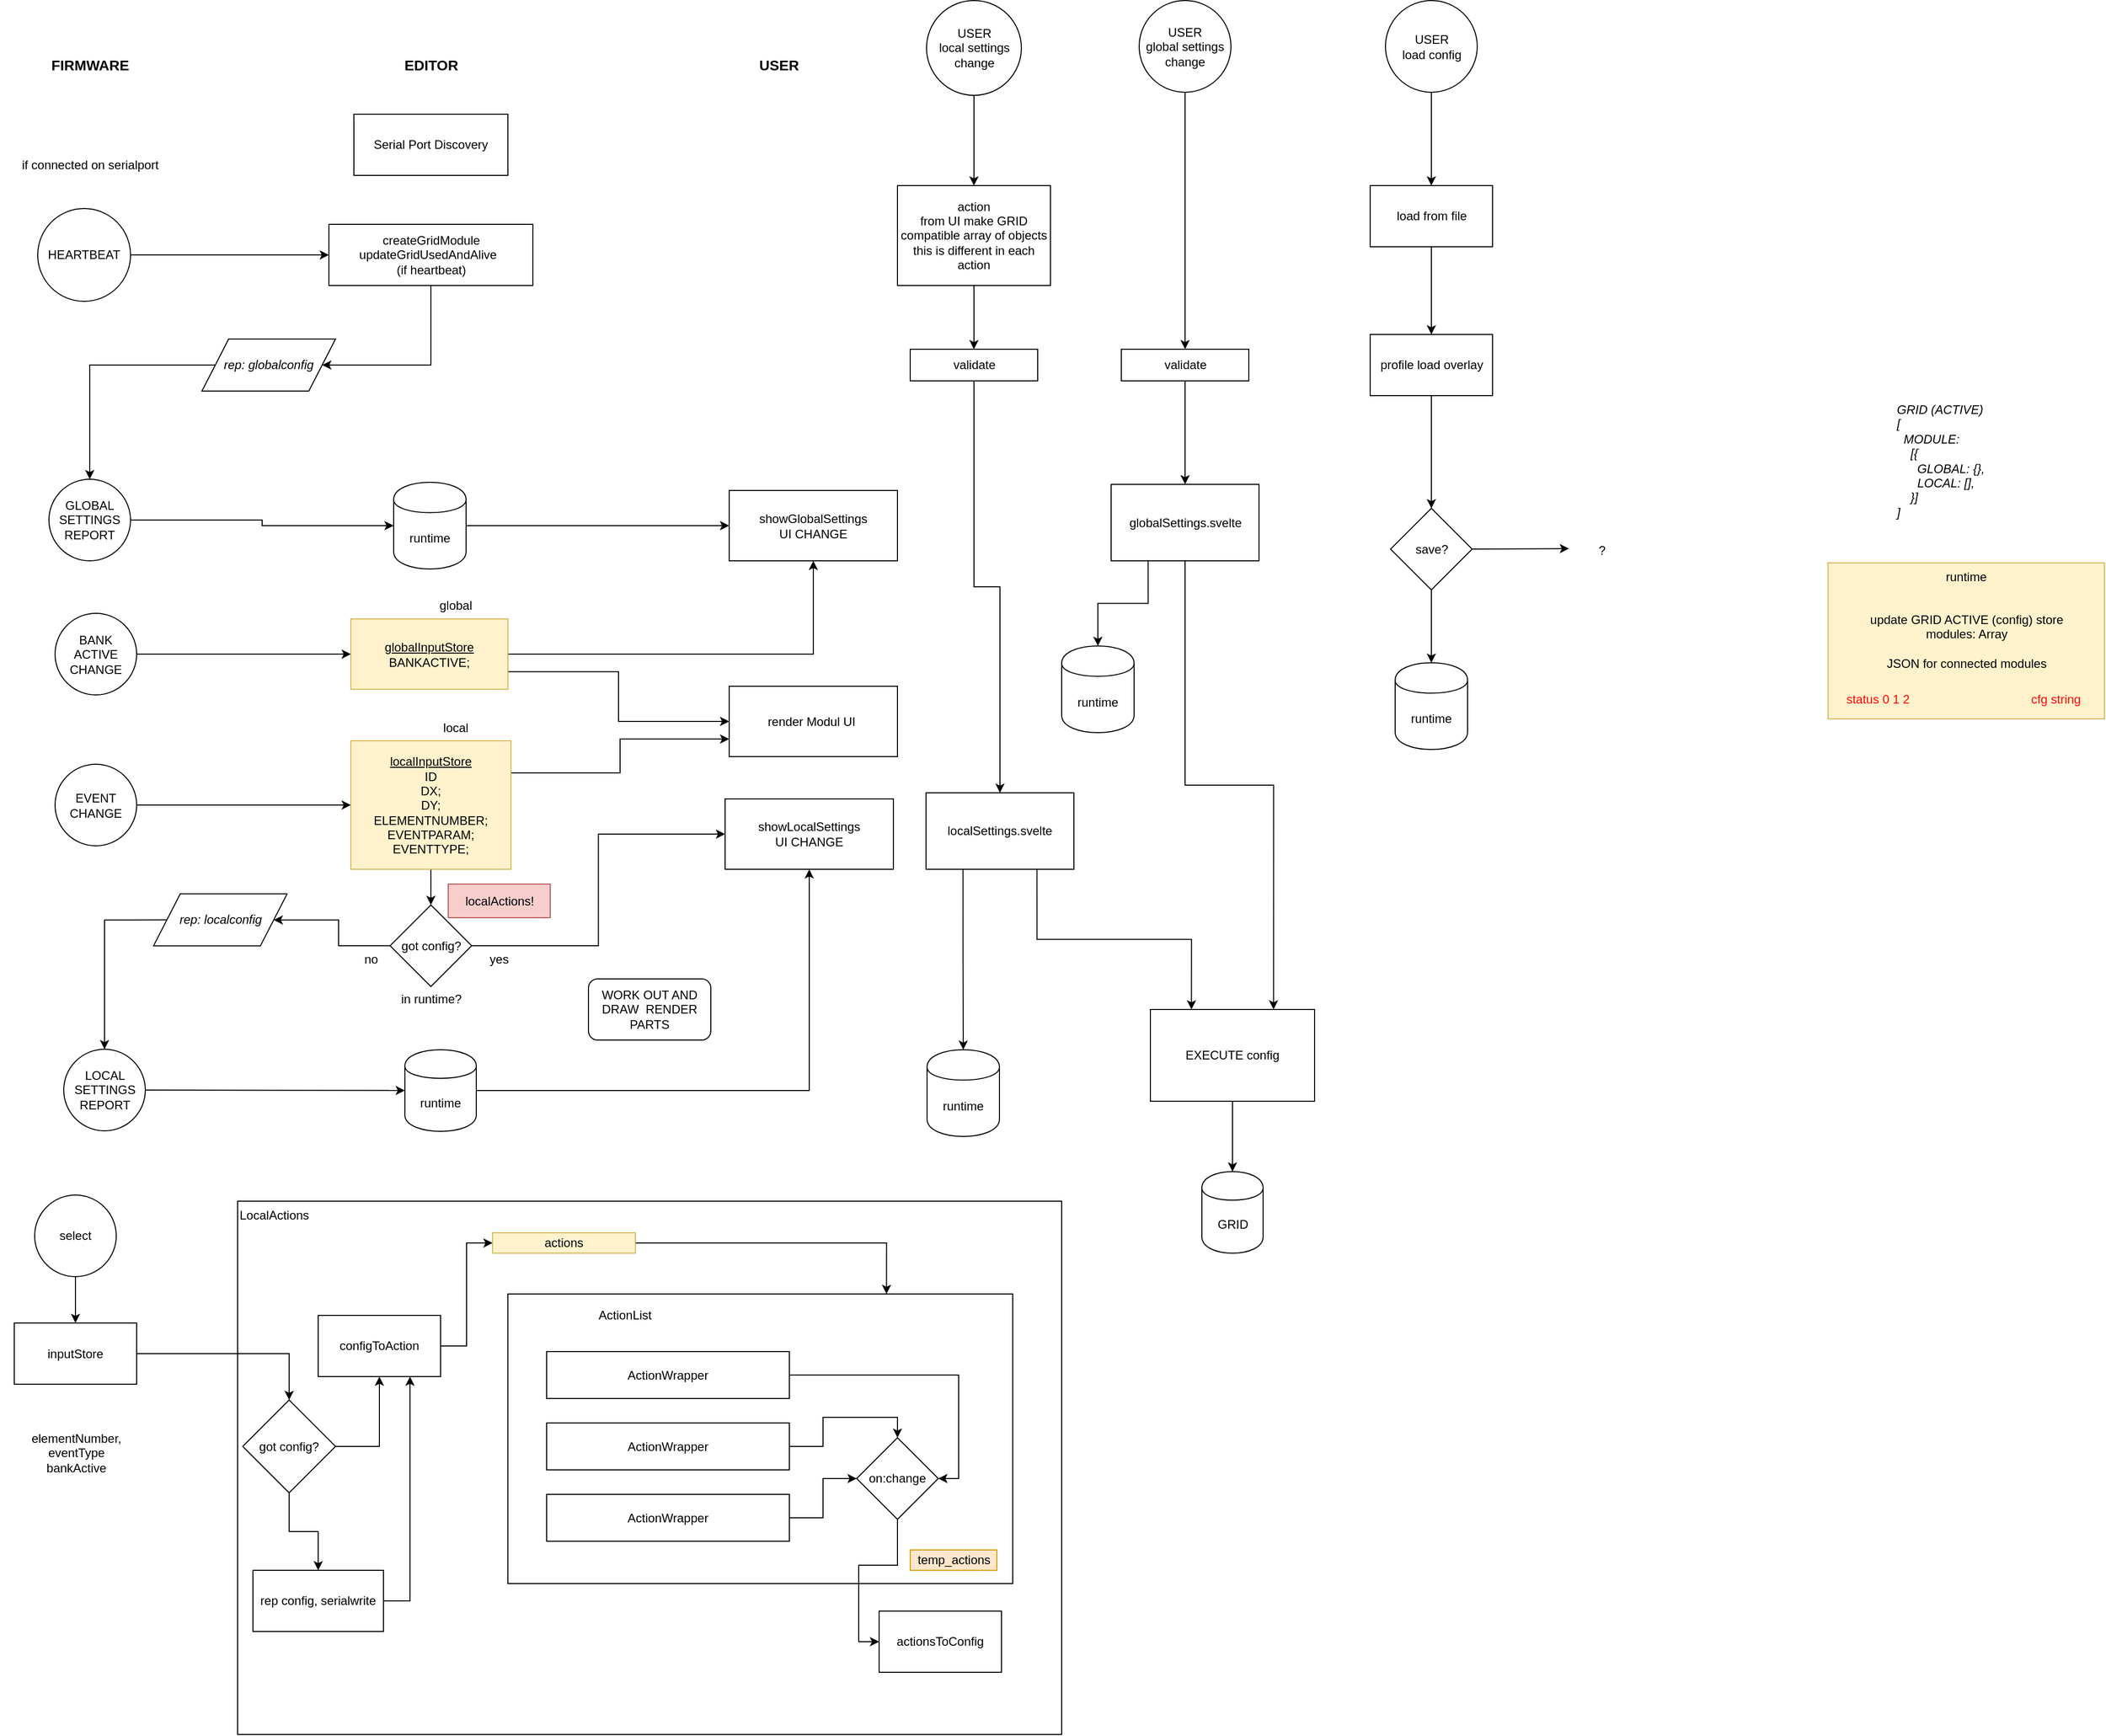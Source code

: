 <mxfile version="14.4.3" type="device" pages="4"><diagram id="zs7uOZXnXQ7ZXEF25uTQ" name="Page-1"><mxGraphModel dx="1086" dy="1216" grid="0" gridSize="10" guides="1" tooltips="1" connect="1" arrows="1" fold="1" page="0" pageScale="1" pageWidth="827" pageHeight="1169" math="0" shadow="0"><root><mxCell id="0"/><mxCell id="1" parent="0"/><mxCell id="5dxXocgrzCM18aiI3aRK-13" value="LocalActions" style="rounded=0;whiteSpace=wrap;html=1;fillColor=none;align=left;verticalAlign=top;" parent="1" vertex="1"><mxGeometry x="385" y="1152" width="808" height="523" as="geometry"/></mxCell><mxCell id="wqSq6w75WU1MdNnwheQI-1" value="Serial Port Discovery" style="rounded=0;whiteSpace=wrap;html=1;" parent="1" vertex="1"><mxGeometry x="499" y="86" width="151" height="60" as="geometry"/></mxCell><mxCell id="wqSq6w75WU1MdNnwheQI-4" value="FIRMWARE" style="text;html=1;strokeColor=none;fillColor=none;align=center;verticalAlign=middle;whiteSpace=wrap;rounded=0;fontStyle=1;fontSize=14;" parent="1" vertex="1"><mxGeometry x="185.5" y="27.5" width="109" height="20" as="geometry"/></mxCell><mxCell id="wqSq6w75WU1MdNnwheQI-5" value="EDITOR" style="text;html=1;strokeColor=none;fillColor=none;align=center;verticalAlign=middle;whiteSpace=wrap;rounded=0;fontStyle=1;fontSize=14;" parent="1" vertex="1"><mxGeometry x="516.5" y="27.5" width="116" height="20" as="geometry"/></mxCell><mxCell id="wqSq6w75WU1MdNnwheQI-20" style="rounded=0;orthogonalLoop=1;jettySize=auto;html=1;exitX=1;exitY=0.5;exitDx=0;exitDy=0;fontSize=12;" parent="1" source="wqSq6w75WU1MdNnwheQI-7" target="wqSq6w75WU1MdNnwheQI-8" edge="1"><mxGeometry relative="1" as="geometry"/></mxCell><mxCell id="wqSq6w75WU1MdNnwheQI-7" value="HEARTBEAT" style="ellipse;whiteSpace=wrap;html=1;aspect=fixed;fontSize=12;" parent="1" vertex="1"><mxGeometry x="189" y="178.5" width="91" height="91" as="geometry"/></mxCell><mxCell id="wqSq6w75WU1MdNnwheQI-18" style="edgeStyle=orthogonalEdgeStyle;rounded=0;orthogonalLoop=1;jettySize=auto;html=1;exitX=0.5;exitY=1;exitDx=0;exitDy=0;entryX=1;entryY=0.5;entryDx=0;entryDy=0;fontSize=12;" parent="1" source="wqSq6w75WU1MdNnwheQI-8" target="wqSq6w75WU1MdNnwheQI-9" edge="1"><mxGeometry relative="1" as="geometry"><Array as="points"><mxPoint x="574" y="332"/></Array></mxGeometry></mxCell><mxCell id="wqSq6w75WU1MdNnwheQI-8" value="createGridModule&lt;br&gt;updateGridUsedAndAlive&amp;nbsp;&amp;nbsp;&lt;br&gt;(if heartbeat)" style="rounded=0;whiteSpace=wrap;html=1;align=center;" parent="1" vertex="1"><mxGeometry x="474.5" y="194" width="200" height="60" as="geometry"/></mxCell><mxCell id="wqSq6w75WU1MdNnwheQI-19" style="edgeStyle=orthogonalEdgeStyle;rounded=0;orthogonalLoop=1;jettySize=auto;html=1;exitX=0;exitY=0.5;exitDx=0;exitDy=0;fontSize=12;" parent="1" source="wqSq6w75WU1MdNnwheQI-9" target="wqSq6w75WU1MdNnwheQI-10" edge="1"><mxGeometry relative="1" as="geometry"/></mxCell><mxCell id="wqSq6w75WU1MdNnwheQI-9" value="&lt;i&gt;rep: globalconfig&lt;/i&gt;" style="shape=parallelogram;perimeter=parallelogramPerimeter;whiteSpace=wrap;html=1;glass=0;align=center;" parent="1" vertex="1"><mxGeometry x="350" y="306.5" width="131" height="51" as="geometry"/></mxCell><mxCell id="wqSq6w75WU1MdNnwheQI-14" style="edgeStyle=orthogonalEdgeStyle;rounded=0;orthogonalLoop=1;jettySize=auto;html=1;exitX=1;exitY=0.5;exitDx=0;exitDy=0;fontSize=12;" parent="1" source="wqSq6w75WU1MdNnwheQI-10" target="wqSq6w75WU1MdNnwheQI-42" edge="1"><mxGeometry relative="1" as="geometry"><mxPoint x="475.235" y="477.824" as="targetPoint"/></mxGeometry></mxCell><mxCell id="wqSq6w75WU1MdNnwheQI-10" value="GLOBAL SETTINGS REPORT" style="ellipse;whiteSpace=wrap;html=1;aspect=fixed;fontSize=12;" parent="1" vertex="1"><mxGeometry x="200" y="444" width="80" height="80" as="geometry"/></mxCell><mxCell id="wqSq6w75WU1MdNnwheQI-17" style="edgeStyle=orthogonalEdgeStyle;rounded=0;orthogonalLoop=1;jettySize=auto;html=1;exitX=1;exitY=0.5;exitDx=0;exitDy=0;fontSize=12;" parent="1" source="wqSq6w75WU1MdNnwheQI-11" target="wqSq6w75WU1MdNnwheQI-16" edge="1"><mxGeometry relative="1" as="geometry"/></mxCell><mxCell id="wqSq6w75WU1MdNnwheQI-11" value="EVENT CHANGE" style="ellipse;whiteSpace=wrap;html=1;aspect=fixed;fontSize=12;" parent="1" vertex="1"><mxGeometry x="206" y="723.5" width="80" height="80" as="geometry"/></mxCell><mxCell id="wqSq6w75WU1MdNnwheQI-31" style="edgeStyle=orthogonalEdgeStyle;rounded=0;orthogonalLoop=1;jettySize=auto;html=1;exitX=1;exitY=0.5;exitDx=0;exitDy=0;entryX=0;entryY=0.5;entryDx=0;entryDy=0;fontSize=12;" parent="1" source="wqSq6w75WU1MdNnwheQI-42" target="wqSq6w75WU1MdNnwheQI-28" edge="1"><mxGeometry relative="1" as="geometry"><mxPoint x="745.824" y="477.824" as="sourcePoint"/></mxGeometry></mxCell><mxCell id="wqSq6w75WU1MdNnwheQI-15" value="GRID (ACTIVE) &lt;br&gt;[&lt;br&gt;&amp;nbsp; MODULE: &lt;br&gt;&amp;nbsp; &amp;nbsp; [{&lt;br&gt;&amp;nbsp; &amp;nbsp; &amp;nbsp; GLOBAL: {},&lt;br&gt;&amp;nbsp; &amp;nbsp; &amp;nbsp; LOCAL: [],&lt;br&gt;&amp;nbsp; &amp;nbsp; }]&lt;br&gt;]" style="text;html=1;strokeColor=none;fillColor=none;align=left;verticalAlign=middle;whiteSpace=wrap;rounded=0;fontSize=12;fontStyle=2" parent="1" vertex="1"><mxGeometry x="2010" y="363" width="140" height="126" as="geometry"/></mxCell><mxCell id="wqSq6w75WU1MdNnwheQI-25" style="edgeStyle=orthogonalEdgeStyle;rounded=0;orthogonalLoop=1;jettySize=auto;html=1;exitX=0.5;exitY=1;exitDx=0;exitDy=0;entryX=0.5;entryY=0;entryDx=0;entryDy=0;fontSize=12;" parent="1" source="wqSq6w75WU1MdNnwheQI-16" target="wqSq6w75WU1MdNnwheQI-49" edge="1"><mxGeometry relative="1" as="geometry"/></mxCell><mxCell id="wqSq6w75WU1MdNnwheQI-32" style="edgeStyle=orthogonalEdgeStyle;rounded=0;orthogonalLoop=1;jettySize=auto;html=1;exitX=1;exitY=0.5;exitDx=0;exitDy=0;entryX=0;entryY=0.5;entryDx=0;entryDy=0;fontSize=12;" parent="1" source="wqSq6w75WU1MdNnwheQI-49" target="wqSq6w75WU1MdNnwheQI-29" edge="1"><mxGeometry relative="1" as="geometry"/></mxCell><mxCell id="wqSq6w75WU1MdNnwheQI-56" style="edgeStyle=orthogonalEdgeStyle;rounded=0;orthogonalLoop=1;jettySize=auto;html=1;exitX=1;exitY=0.25;exitDx=0;exitDy=0;fontSize=12;entryX=0;entryY=0.75;entryDx=0;entryDy=0;" parent="1" source="wqSq6w75WU1MdNnwheQI-16" target="wqSq6w75WU1MdNnwheQI-55" edge="1"><mxGeometry relative="1" as="geometry"/></mxCell><mxCell id="wqSq6w75WU1MdNnwheQI-16" value="&lt;u&gt;localInputStore&lt;br&gt;&lt;/u&gt;ID&lt;br&gt;DX;&lt;br&gt;DY;&lt;br&gt;ELEMENTNUMBER;&lt;br&gt;EVENTPARAM;&lt;br&gt;EVENTTYPE;" style="rounded=0;whiteSpace=wrap;html=1;align=center;fillColor=#fff2cc;strokeColor=#d6b656;" parent="1" vertex="1"><mxGeometry x="496" y="700.5" width="157" height="126" as="geometry"/></mxCell><mxCell id="wqSq6w75WU1MdNnwheQI-21" value="if connected on serialport" style="text;html=1;strokeColor=none;fillColor=none;align=center;verticalAlign=middle;whiteSpace=wrap;rounded=0;fontSize=12;" parent="1" vertex="1"><mxGeometry x="152.5" y="126" width="175" height="20" as="geometry"/></mxCell><mxCell id="wqSq6w75WU1MdNnwheQI-27" style="edgeStyle=orthogonalEdgeStyle;rounded=0;orthogonalLoop=1;jettySize=auto;html=1;exitX=0;exitY=0.5;exitDx=0;exitDy=0;fontSize=12;" parent="1" source="wqSq6w75WU1MdNnwheQI-24" target="wqSq6w75WU1MdNnwheQI-26" edge="1"><mxGeometry relative="1" as="geometry"/></mxCell><mxCell id="wqSq6w75WU1MdNnwheQI-24" value="&lt;i&gt;rep: localconfig&lt;/i&gt;" style="shape=parallelogram;perimeter=parallelogramPerimeter;whiteSpace=wrap;html=1;glass=0;align=center;" parent="1" vertex="1"><mxGeometry x="302.5" y="850.676" width="131" height="51" as="geometry"/></mxCell><mxCell id="wqSq6w75WU1MdNnwheQI-44" style="edgeStyle=none;rounded=0;orthogonalLoop=1;jettySize=auto;html=1;exitX=1;exitY=0.5;exitDx=0;exitDy=0;fontSize=12;" parent="1" source="wqSq6w75WU1MdNnwheQI-26" target="wqSq6w75WU1MdNnwheQI-43" edge="1"><mxGeometry relative="1" as="geometry"/></mxCell><mxCell id="wqSq6w75WU1MdNnwheQI-26" value="LOCAL SETTINGS REPORT" style="ellipse;whiteSpace=wrap;html=1;aspect=fixed;fontSize=12;" parent="1" vertex="1"><mxGeometry x="214.5" y="1003" width="80" height="80" as="geometry"/></mxCell><mxCell id="wqSq6w75WU1MdNnwheQI-28" value="showGlobalSettings&lt;br&gt;UI CHANGE" style="rounded=0;whiteSpace=wrap;html=1;align=center;" parent="1" vertex="1"><mxGeometry x="867" y="455" width="165" height="69" as="geometry"/></mxCell><mxCell id="wqSq6w75WU1MdNnwheQI-29" value="showLocalSettings&lt;br&gt;UI CHANGE" style="rounded=0;whiteSpace=wrap;html=1;align=center;" parent="1" vertex="1"><mxGeometry x="863" y="757.5" width="165" height="69" as="geometry"/></mxCell><mxCell id="wqSq6w75WU1MdNnwheQI-36" style="edgeStyle=orthogonalEdgeStyle;rounded=0;orthogonalLoop=1;jettySize=auto;html=1;exitX=1;exitY=0.5;exitDx=0;exitDy=0;entryX=0.5;entryY=1;entryDx=0;entryDy=0;fontSize=12;" parent="1" source="wqSq6w75WU1MdNnwheQI-33" target="wqSq6w75WU1MdNnwheQI-28" edge="1"><mxGeometry relative="1" as="geometry"/></mxCell><mxCell id="wqSq6w75WU1MdNnwheQI-59" style="edgeStyle=orthogonalEdgeStyle;rounded=0;orthogonalLoop=1;jettySize=auto;html=1;exitX=1;exitY=0.75;exitDx=0;exitDy=0;fontSize=12;" parent="1" source="wqSq6w75WU1MdNnwheQI-33" target="wqSq6w75WU1MdNnwheQI-55" edge="1"><mxGeometry relative="1" as="geometry"/></mxCell><mxCell id="wqSq6w75WU1MdNnwheQI-33" value="&lt;u&gt;globalInputStore&lt;br&gt;&lt;/u&gt;BANKACTIVE;" style="rounded=0;whiteSpace=wrap;html=1;align=center;fillColor=#fff2cc;strokeColor=#d6b656;" parent="1" vertex="1"><mxGeometry x="496" y="581" width="154" height="69" as="geometry"/></mxCell><mxCell id="wqSq6w75WU1MdNnwheQI-35" style="edgeStyle=orthogonalEdgeStyle;rounded=0;orthogonalLoop=1;jettySize=auto;html=1;exitX=1;exitY=0.5;exitDx=0;exitDy=0;entryX=0;entryY=0.5;entryDx=0;entryDy=0;fontSize=12;" parent="1" source="wqSq6w75WU1MdNnwheQI-34" target="wqSq6w75WU1MdNnwheQI-33" edge="1"><mxGeometry relative="1" as="geometry"/></mxCell><mxCell id="wqSq6w75WU1MdNnwheQI-34" value="BANK ACTIVE CHANGE" style="ellipse;whiteSpace=wrap;html=1;aspect=fixed;fontSize=12;" parent="1" vertex="1"><mxGeometry x="206" y="575.5" width="80" height="80" as="geometry"/></mxCell><mxCell id="wqSq6w75WU1MdNnwheQI-40" value="update GRID ACTIVE (config) store&lt;br&gt;modules: Array&lt;br&gt;&lt;br&gt;JSON for connected modules" style="rounded=0;whiteSpace=wrap;html=1;fillColor=#fff2cc;strokeColor=#d6b656;" parent="1" vertex="1"><mxGeometry x="1944.5" y="526" width="271" height="153" as="geometry"/></mxCell><mxCell id="wqSq6w75WU1MdNnwheQI-42" value="runtime" style="shape=cylinder;whiteSpace=wrap;html=1;boundedLbl=1;backgroundOutline=1;fontSize=12;" parent="1" vertex="1"><mxGeometry x="538" y="447" width="71" height="85" as="geometry"/></mxCell><mxCell id="wqSq6w75WU1MdNnwheQI-54" style="edgeStyle=orthogonalEdgeStyle;rounded=0;orthogonalLoop=1;jettySize=auto;html=1;exitX=1;exitY=0.5;exitDx=0;exitDy=0;entryX=0.5;entryY=1;entryDx=0;entryDy=0;fontSize=12;" parent="1" source="wqSq6w75WU1MdNnwheQI-43" target="wqSq6w75WU1MdNnwheQI-29" edge="1"><mxGeometry relative="1" as="geometry"><mxPoint x="949.353" y="895.471" as="targetPoint"/></mxGeometry></mxCell><mxCell id="wqSq6w75WU1MdNnwheQI-43" value="runtime" style="shape=cylinder;whiteSpace=wrap;html=1;boundedLbl=1;backgroundOutline=1;fontSize=12;" parent="1" vertex="1"><mxGeometry x="549" y="1003.5" width="70" height="80" as="geometry"/></mxCell><mxCell id="wqSq6w75WU1MdNnwheQI-52" style="edgeStyle=orthogonalEdgeStyle;rounded=0;orthogonalLoop=1;jettySize=auto;html=1;exitX=0;exitY=0.5;exitDx=0;exitDy=0;fontSize=12;" parent="1" source="wqSq6w75WU1MdNnwheQI-49" target="wqSq6w75WU1MdNnwheQI-24" edge="1"><mxGeometry relative="1" as="geometry"/></mxCell><mxCell id="wqSq6w75WU1MdNnwheQI-49" value="&lt;span style=&quot;text-align: left&quot;&gt;got config?&lt;/span&gt;" style="rhombus;whiteSpace=wrap;html=1;fontSize=12;" parent="1" vertex="1"><mxGeometry x="534.5" y="861.5" width="80" height="80" as="geometry"/></mxCell><mxCell id="wqSq6w75WU1MdNnwheQI-55" value="render Modul UI&amp;nbsp;" style="rounded=0;whiteSpace=wrap;html=1;align=center;" parent="1" vertex="1"><mxGeometry x="867" y="647" width="165" height="69" as="geometry"/></mxCell><mxCell id="wqSq6w75WU1MdNnwheQI-57" value="runtime" style="text;html=1;strokeColor=none;fillColor=none;align=center;verticalAlign=middle;whiteSpace=wrap;rounded=0;fontSize=12;" parent="1" vertex="1"><mxGeometry x="2060" y="529.5" width="40" height="20" as="geometry"/></mxCell><mxCell id="wqSq6w75WU1MdNnwheQI-64" value="yes" style="text;html=1;strokeColor=none;fillColor=none;align=center;verticalAlign=middle;whiteSpace=wrap;rounded=0;fontSize=12;" parent="1" vertex="1"><mxGeometry x="619" y="905" width="45" height="20" as="geometry"/></mxCell><mxCell id="wqSq6w75WU1MdNnwheQI-65" value="no" style="text;html=1;strokeColor=none;fillColor=none;align=center;verticalAlign=middle;whiteSpace=wrap;rounded=0;fontSize=12;" parent="1" vertex="1"><mxGeometry x="494" y="905" width="44" height="20" as="geometry"/></mxCell><mxCell id="wqSq6w75WU1MdNnwheQI-66" style="edgeStyle=orthogonalEdgeStyle;rounded=0;orthogonalLoop=1;jettySize=auto;html=1;exitX=0.5;exitY=1;exitDx=0;exitDy=0;entryX=0.5;entryY=0;entryDx=0;entryDy=0;" parent="1" source="wqSq6w75WU1MdNnwheQI-67" target="wqSq6w75WU1MdNnwheQI-71" edge="1"><mxGeometry relative="1" as="geometry"/></mxCell><mxCell id="wqSq6w75WU1MdNnwheQI-67" value="action&lt;br&gt;from UI make GRID compatible array of objects&lt;br&gt;this is different in each action" style="rounded=0;whiteSpace=wrap;html=1;" parent="1" vertex="1"><mxGeometry x="1032" y="156" width="150" height="98" as="geometry"/></mxCell><mxCell id="wqSq6w75WU1MdNnwheQI-68" style="edgeStyle=orthogonalEdgeStyle;rounded=0;orthogonalLoop=1;jettySize=auto;html=1;exitX=0.5;exitY=1;exitDx=0;exitDy=0;entryX=0.5;entryY=0;entryDx=0;entryDy=0;" parent="1" source="wqSq6w75WU1MdNnwheQI-69" target="wqSq6w75WU1MdNnwheQI-67" edge="1"><mxGeometry relative="1" as="geometry"/></mxCell><mxCell id="wqSq6w75WU1MdNnwheQI-69" value="USER&lt;br&gt;local settings change" style="ellipse;whiteSpace=wrap;html=1;aspect=fixed;" parent="1" vertex="1"><mxGeometry x="1060.5" y="-25.5" width="93" height="93" as="geometry"/></mxCell><mxCell id="wqSq6w75WU1MdNnwheQI-70" style="edgeStyle=orthogonalEdgeStyle;rounded=0;orthogonalLoop=1;jettySize=auto;html=1;exitX=0.5;exitY=1;exitDx=0;exitDy=0;entryX=0.5;entryY=0;entryDx=0;entryDy=0;endArrow=classic;endFill=1;strokeColor=#000000;fontColor=#FF0808;" parent="1" source="wqSq6w75WU1MdNnwheQI-71" target="wqSq6w75WU1MdNnwheQI-75" edge="1"><mxGeometry relative="1" as="geometry"/></mxCell><mxCell id="wqSq6w75WU1MdNnwheQI-71" value="validate" style="rounded=0;whiteSpace=wrap;html=1;" parent="1" vertex="1"><mxGeometry x="1044.5" y="316.5" width="125" height="31" as="geometry"/></mxCell><mxCell id="wqSq6w75WU1MdNnwheQI-72" style="edgeStyle=orthogonalEdgeStyle;rounded=0;orthogonalLoop=1;jettySize=auto;html=1;exitX=0.5;exitY=1;exitDx=0;exitDy=0;endArrow=classic;endFill=1;strokeColor=#000000;fontColor=#FF0808;" parent="1" source="wqSq6w75WU1MdNnwheQI-73" target="wqSq6w75WU1MdNnwheQI-79" edge="1"><mxGeometry relative="1" as="geometry"/></mxCell><mxCell id="wqSq6w75WU1MdNnwheQI-73" value="USER&lt;br&gt;global settings change" style="ellipse;whiteSpace=wrap;html=1;aspect=fixed;" parent="1" vertex="1"><mxGeometry x="1269" y="-25.5" width="90" height="90" as="geometry"/></mxCell><mxCell id="wqSq6w75WU1MdNnwheQI-74" style="edgeStyle=orthogonalEdgeStyle;rounded=0;orthogonalLoop=1;jettySize=auto;html=1;exitX=0.75;exitY=1;exitDx=0;exitDy=0;entryX=0.25;entryY=0;entryDx=0;entryDy=0;endArrow=classic;endFill=1;strokeColor=#000000;fontColor=#FF0808;" parent="1" source="wqSq6w75WU1MdNnwheQI-75" target="wqSq6w75WU1MdNnwheQI-80" edge="1"><mxGeometry relative="1" as="geometry"/></mxCell><mxCell id="wqSq6w75WU1MdNnwheQI-90" style="edgeStyle=orthogonalEdgeStyle;rounded=0;orthogonalLoop=1;jettySize=auto;html=1;exitX=0.25;exitY=1;exitDx=0;exitDy=0;fontSize=12;entryX=0.5;entryY=0;entryDx=0;entryDy=0;" parent="1" source="wqSq6w75WU1MdNnwheQI-75" target="wqSq6w75WU1MdNnwheQI-89" edge="1"><mxGeometry relative="1" as="geometry"/></mxCell><mxCell id="wqSq6w75WU1MdNnwheQI-75" value="&lt;font color=&quot;#000000&quot;&gt;localSettings.svelte&lt;/font&gt;" style="rounded=0;whiteSpace=wrap;html=1;glass=0;fontColor=#FF0808;align=center;" parent="1" vertex="1"><mxGeometry x="1060" y="751.5" width="145" height="75" as="geometry"/></mxCell><mxCell id="wqSq6w75WU1MdNnwheQI-76" style="edgeStyle=orthogonalEdgeStyle;rounded=0;orthogonalLoop=1;jettySize=auto;html=1;exitX=0.5;exitY=1;exitDx=0;exitDy=0;entryX=0.75;entryY=0;entryDx=0;entryDy=0;endArrow=classic;endFill=1;strokeColor=#000000;fontColor=#FF0808;" parent="1" source="wqSq6w75WU1MdNnwheQI-77" target="wqSq6w75WU1MdNnwheQI-80" edge="1"><mxGeometry relative="1" as="geometry"/></mxCell><mxCell id="wqSq6w75WU1MdNnwheQI-114" style="edgeStyle=orthogonalEdgeStyle;rounded=0;orthogonalLoop=1;jettySize=auto;html=1;exitX=0.25;exitY=1;exitDx=0;exitDy=0;fontSize=12;" parent="1" source="wqSq6w75WU1MdNnwheQI-77" target="wqSq6w75WU1MdNnwheQI-113" edge="1"><mxGeometry relative="1" as="geometry"/></mxCell><mxCell id="wqSq6w75WU1MdNnwheQI-77" value="&lt;font color=&quot;#000000&quot;&gt;globalSettings.svelte&lt;/font&gt;" style="rounded=0;whiteSpace=wrap;html=1;glass=0;fontColor=#FF0808;align=center;" parent="1" vertex="1"><mxGeometry x="1241.5" y="449" width="145" height="75" as="geometry"/></mxCell><mxCell id="wqSq6w75WU1MdNnwheQI-78" style="edgeStyle=orthogonalEdgeStyle;rounded=0;orthogonalLoop=1;jettySize=auto;html=1;exitX=0.5;exitY=1;exitDx=0;exitDy=0;endArrow=classic;endFill=1;strokeColor=#000000;fontColor=#FF0808;" parent="1" source="wqSq6w75WU1MdNnwheQI-79" target="wqSq6w75WU1MdNnwheQI-77" edge="1"><mxGeometry relative="1" as="geometry"/></mxCell><mxCell id="wqSq6w75WU1MdNnwheQI-79" value="validate" style="rounded=0;whiteSpace=wrap;html=1;" parent="1" vertex="1"><mxGeometry x="1251.5" y="316.5" width="125" height="31" as="geometry"/></mxCell><mxCell id="wqSq6w75WU1MdNnwheQI-96" style="edgeStyle=orthogonalEdgeStyle;rounded=0;orthogonalLoop=1;jettySize=auto;html=1;exitX=0.5;exitY=1;exitDx=0;exitDy=0;fontSize=12;" parent="1" source="wqSq6w75WU1MdNnwheQI-80" target="wqSq6w75WU1MdNnwheQI-93" edge="1"><mxGeometry relative="1" as="geometry"/></mxCell><mxCell id="wqSq6w75WU1MdNnwheQI-80" value="&lt;font color=&quot;#000000&quot;&gt;EXECUTE config&lt;/font&gt;" style="rounded=0;whiteSpace=wrap;html=1;glass=0;fontColor=#FF0808;align=center;strokeColor=#000000;" parent="1" vertex="1"><mxGeometry x="1280" y="964" width="161" height="90" as="geometry"/></mxCell><mxCell id="wqSq6w75WU1MdNnwheQI-81" value="cfg string" style="text;html=1;strokeColor=none;fillColor=none;align=center;verticalAlign=middle;whiteSpace=wrap;rounded=0;glass=0;fontColor=#FF0808;" parent="1" vertex="1"><mxGeometry x="2119.5" y="640" width="96" height="40" as="geometry"/></mxCell><mxCell id="wqSq6w75WU1MdNnwheQI-82" value="status 0 1 2" style="text;html=1;strokeColor=none;fillColor=none;align=center;verticalAlign=middle;whiteSpace=wrap;rounded=0;glass=0;fontColor=#FF0808;" parent="1" vertex="1"><mxGeometry x="1944.5" y="641" width="97" height="38" as="geometry"/></mxCell><mxCell id="wqSq6w75WU1MdNnwheQI-84" value="USER" style="text;html=1;strokeColor=none;fillColor=none;align=center;verticalAlign=middle;whiteSpace=wrap;rounded=0;fontStyle=1;fontSize=14;" parent="1" vertex="1"><mxGeometry x="858" y="27.5" width="116" height="20" as="geometry"/></mxCell><mxCell id="wqSq6w75WU1MdNnwheQI-89" value="runtime" style="shape=cylinder;whiteSpace=wrap;html=1;boundedLbl=1;backgroundOutline=1;fontSize=12;" parent="1" vertex="1"><mxGeometry x="1061" y="1003.5" width="71" height="85" as="geometry"/></mxCell><mxCell id="wqSq6w75WU1MdNnwheQI-93" value="GRID" style="shape=cylinder;whiteSpace=wrap;html=1;boundedLbl=1;backgroundOutline=1;fontSize=12;" parent="1" vertex="1"><mxGeometry x="1330.5" y="1123" width="60" height="80" as="geometry"/></mxCell><mxCell id="wqSq6w75WU1MdNnwheQI-109" style="edgeStyle=orthogonalEdgeStyle;rounded=0;orthogonalLoop=1;jettySize=auto;html=1;fontSize=12;" parent="1" source="wqSq6w75WU1MdNnwheQI-98" target="wqSq6w75WU1MdNnwheQI-99" edge="1"><mxGeometry relative="1" as="geometry"/></mxCell><mxCell id="wqSq6w75WU1MdNnwheQI-98" value="USER&lt;br&gt;load config" style="ellipse;whiteSpace=wrap;html=1;aspect=fixed;" parent="1" vertex="1"><mxGeometry x="1510.5" y="-25.5" width="90" height="90" as="geometry"/></mxCell><mxCell id="wqSq6w75WU1MdNnwheQI-110" style="edgeStyle=orthogonalEdgeStyle;rounded=0;orthogonalLoop=1;jettySize=auto;html=1;exitX=0.5;exitY=1;exitDx=0;exitDy=0;fontSize=12;" parent="1" source="wqSq6w75WU1MdNnwheQI-99" target="wqSq6w75WU1MdNnwheQI-101" edge="1"><mxGeometry relative="1" as="geometry"/></mxCell><mxCell id="wqSq6w75WU1MdNnwheQI-99" value="load from file" style="rounded=0;whiteSpace=wrap;html=1;fontSize=12;" parent="1" vertex="1"><mxGeometry x="1495.5" y="156" width="120" height="60" as="geometry"/></mxCell><mxCell id="wqSq6w75WU1MdNnwheQI-104" style="edgeStyle=orthogonalEdgeStyle;rounded=0;orthogonalLoop=1;jettySize=auto;html=1;exitX=0.5;exitY=1;exitDx=0;exitDy=0;fontSize=12;" parent="1" source="wqSq6w75WU1MdNnwheQI-101" target="wqSq6w75WU1MdNnwheQI-103" edge="1"><mxGeometry relative="1" as="geometry"/></mxCell><mxCell id="wqSq6w75WU1MdNnwheQI-101" value="profile load overlay" style="rounded=0;whiteSpace=wrap;html=1;fontSize=12;" parent="1" vertex="1"><mxGeometry x="1495.5" y="302" width="120" height="60" as="geometry"/></mxCell><mxCell id="wqSq6w75WU1MdNnwheQI-106" style="edgeStyle=orthogonalEdgeStyle;rounded=0;orthogonalLoop=1;jettySize=auto;html=1;exitX=0.5;exitY=1;exitDx=0;exitDy=0;fontSize=12;" parent="1" source="wqSq6w75WU1MdNnwheQI-103" target="wqSq6w75WU1MdNnwheQI-105" edge="1"><mxGeometry relative="1" as="geometry"/></mxCell><mxCell id="wqSq6w75WU1MdNnwheQI-107" style="edgeStyle=orthogonalEdgeStyle;rounded=0;orthogonalLoop=1;jettySize=auto;html=1;exitX=1;exitY=0.5;exitDx=0;exitDy=0;fontSize=12;" parent="1" source="wqSq6w75WU1MdNnwheQI-103" edge="1"><mxGeometry relative="1" as="geometry"><mxPoint x="1690.429" y="512" as="targetPoint"/></mxGeometry></mxCell><mxCell id="wqSq6w75WU1MdNnwheQI-103" value="save?" style="rhombus;whiteSpace=wrap;html=1;fontSize=12;" parent="1" vertex="1"><mxGeometry x="1515.5" y="472.5" width="80" height="80" as="geometry"/></mxCell><mxCell id="wqSq6w75WU1MdNnwheQI-105" value="runtime" style="shape=cylinder;whiteSpace=wrap;html=1;boundedLbl=1;backgroundOutline=1;fontSize=12;" parent="1" vertex="1"><mxGeometry x="1520" y="624" width="71" height="85" as="geometry"/></mxCell><mxCell id="wqSq6w75WU1MdNnwheQI-108" value="?" style="text;html=1;strokeColor=none;fillColor=none;align=center;verticalAlign=middle;whiteSpace=wrap;rounded=0;fontSize=12;" parent="1" vertex="1"><mxGeometry x="1703" y="504" width="40" height="20" as="geometry"/></mxCell><mxCell id="wqSq6w75WU1MdNnwheQI-111" value="global" style="text;html=1;strokeColor=none;fillColor=none;align=center;verticalAlign=middle;whiteSpace=wrap;rounded=0;fontSize=12;" parent="1" vertex="1"><mxGeometry x="573" y="555" width="52" height="26" as="geometry"/></mxCell><mxCell id="wqSq6w75WU1MdNnwheQI-112" value="local" style="text;html=1;strokeColor=none;fillColor=none;align=center;verticalAlign=middle;whiteSpace=wrap;rounded=0;fontSize=12;" parent="1" vertex="1"><mxGeometry x="573" y="674.5" width="52" height="26" as="geometry"/></mxCell><mxCell id="wqSq6w75WU1MdNnwheQI-113" value="runtime" style="shape=cylinder;whiteSpace=wrap;html=1;boundedLbl=1;backgroundOutline=1;fontSize=12;" parent="1" vertex="1"><mxGeometry x="1193" y="607.5" width="71" height="85" as="geometry"/></mxCell><mxCell id="C2xR8leiNpRc-AskI00N-12" style="edgeStyle=orthogonalEdgeStyle;rounded=0;orthogonalLoop=1;jettySize=auto;html=1;exitX=1;exitY=0.5;exitDx=0;exitDy=0;entryX=0.5;entryY=0;entryDx=0;entryDy=0;" parent="1" source="5dxXocgrzCM18aiI3aRK-2" target="5dxXocgrzCM18aiI3aRK-21" edge="1"><mxGeometry relative="1" as="geometry"/></mxCell><mxCell id="5dxXocgrzCM18aiI3aRK-2" value="inputStore" style="rounded=0;whiteSpace=wrap;html=1;" parent="1" vertex="1"><mxGeometry x="166" y="1271.5" width="120" height="60" as="geometry"/></mxCell><mxCell id="5dxXocgrzCM18aiI3aRK-3" value="elementNumber, eventType&lt;br&gt;bankActive" style="text;html=1;strokeColor=none;fillColor=none;align=center;verticalAlign=middle;whiteSpace=wrap;rounded=0;" parent="1" vertex="1"><mxGeometry x="168" y="1341.5" width="118" height="115" as="geometry"/></mxCell><mxCell id="5dxXocgrzCM18aiI3aRK-6" style="edgeStyle=orthogonalEdgeStyle;rounded=0;orthogonalLoop=1;jettySize=auto;html=1;" parent="1" source="5dxXocgrzCM18aiI3aRK-5" target="5dxXocgrzCM18aiI3aRK-2" edge="1"><mxGeometry relative="1" as="geometry"/></mxCell><mxCell id="5dxXocgrzCM18aiI3aRK-5" value="select" style="ellipse;whiteSpace=wrap;html=1;aspect=fixed;" parent="1" vertex="1"><mxGeometry x="186" y="1146" width="80" height="80" as="geometry"/></mxCell><mxCell id="5dxXocgrzCM18aiI3aRK-7" value="" style="rounded=0;whiteSpace=wrap;html=1;fillColor=none;" parent="1" vertex="1"><mxGeometry x="650" y="1243" width="495" height="284" as="geometry"/></mxCell><mxCell id="C2xR8leiNpRc-AskI00N-7" style="edgeStyle=orthogonalEdgeStyle;rounded=0;orthogonalLoop=1;jettySize=auto;html=1;exitX=1;exitY=0.5;exitDx=0;exitDy=0;entryX=1;entryY=0.5;entryDx=0;entryDy=0;" parent="1" source="5dxXocgrzCM18aiI3aRK-1" target="C2xR8leiNpRc-AskI00N-6" edge="1"><mxGeometry relative="1" as="geometry"/></mxCell><mxCell id="5dxXocgrzCM18aiI3aRK-1" value="ActionWrapper" style="rounded=0;whiteSpace=wrap;html=1;" parent="1" vertex="1"><mxGeometry x="688" y="1299.5" width="238" height="46" as="geometry"/></mxCell><mxCell id="5dxXocgrzCM18aiI3aRK-8" value="ActionList" style="text;html=1;strokeColor=none;fillColor=none;align=center;verticalAlign=middle;whiteSpace=wrap;rounded=0;" parent="1" vertex="1"><mxGeometry x="660" y="1254" width="210" height="20" as="geometry"/></mxCell><mxCell id="C2xR8leiNpRc-AskI00N-15" style="edgeStyle=orthogonalEdgeStyle;rounded=0;orthogonalLoop=1;jettySize=auto;html=1;exitX=1;exitY=0.5;exitDx=0;exitDy=0;entryX=0.5;entryY=0;entryDx=0;entryDy=0;" parent="1" source="5dxXocgrzCM18aiI3aRK-9" target="C2xR8leiNpRc-AskI00N-6" edge="1"><mxGeometry relative="1" as="geometry"/></mxCell><mxCell id="5dxXocgrzCM18aiI3aRK-9" value="ActionWrapper" style="rounded=0;whiteSpace=wrap;html=1;" parent="1" vertex="1"><mxGeometry x="688" y="1369.5" width="238" height="46" as="geometry"/></mxCell><mxCell id="C2xR8leiNpRc-AskI00N-16" style="edgeStyle=orthogonalEdgeStyle;rounded=0;orthogonalLoop=1;jettySize=auto;html=1;exitX=1;exitY=0.5;exitDx=0;exitDy=0;" parent="1" source="5dxXocgrzCM18aiI3aRK-10" target="C2xR8leiNpRc-AskI00N-6" edge="1"><mxGeometry relative="1" as="geometry"/></mxCell><mxCell id="5dxXocgrzCM18aiI3aRK-10" value="ActionWrapper" style="rounded=0;whiteSpace=wrap;html=1;" parent="1" vertex="1"><mxGeometry x="688" y="1439.5" width="238" height="46" as="geometry"/></mxCell><mxCell id="C2xR8leiNpRc-AskI00N-11" style="edgeStyle=orthogonalEdgeStyle;rounded=0;orthogonalLoop=1;jettySize=auto;html=1;entryX=0;entryY=0.5;entryDx=0;entryDy=0;" parent="1" source="5dxXocgrzCM18aiI3aRK-11" target="C2xR8leiNpRc-AskI00N-1" edge="1"><mxGeometry relative="1" as="geometry"/></mxCell><mxCell id="5dxXocgrzCM18aiI3aRK-11" value="configToAction" style="rounded=0;whiteSpace=wrap;html=1;fillColor=none;" parent="1" vertex="1"><mxGeometry x="464" y="1264" width="120" height="60" as="geometry"/></mxCell><mxCell id="C2xR8leiNpRc-AskI00N-13" style="edgeStyle=orthogonalEdgeStyle;rounded=0;orthogonalLoop=1;jettySize=auto;html=1;exitX=1;exitY=0.5;exitDx=0;exitDy=0;entryX=0.75;entryY=1;entryDx=0;entryDy=0;" parent="1" source="5dxXocgrzCM18aiI3aRK-17" target="5dxXocgrzCM18aiI3aRK-11" edge="1"><mxGeometry relative="1" as="geometry"/></mxCell><mxCell id="5dxXocgrzCM18aiI3aRK-17" value="rep config, serialwrite" style="rounded=0;whiteSpace=wrap;html=1;fillColor=none;" parent="1" vertex="1"><mxGeometry x="400" y="1514" width="128" height="60" as="geometry"/></mxCell><mxCell id="5dxXocgrzCM18aiI3aRK-16" value="in runtime?" style="text;html=1;strokeColor=none;fillColor=none;align=center;verticalAlign=middle;whiteSpace=wrap;rounded=0;" parent="1" vertex="1"><mxGeometry x="505.5" y="944" width="138" height="20" as="geometry"/></mxCell><mxCell id="5dxXocgrzCM18aiI3aRK-26" style="edgeStyle=orthogonalEdgeStyle;rounded=0;orthogonalLoop=1;jettySize=auto;html=1;exitX=0.5;exitY=1;exitDx=0;exitDy=0;" parent="1" source="5dxXocgrzCM18aiI3aRK-21" target="5dxXocgrzCM18aiI3aRK-17" edge="1"><mxGeometry relative="1" as="geometry"/></mxCell><mxCell id="5dxXocgrzCM18aiI3aRK-29" style="edgeStyle=orthogonalEdgeStyle;rounded=0;orthogonalLoop=1;jettySize=auto;html=1;exitX=1;exitY=0.5;exitDx=0;exitDy=0;" parent="1" source="5dxXocgrzCM18aiI3aRK-21" target="5dxXocgrzCM18aiI3aRK-11" edge="1"><mxGeometry relative="1" as="geometry"/></mxCell><mxCell id="5dxXocgrzCM18aiI3aRK-21" value="&lt;span style=&quot;text-align: left&quot;&gt;got config?&lt;/span&gt;" style="rhombus;whiteSpace=wrap;html=1;fontSize=12;" parent="1" vertex="1"><mxGeometry x="390" y="1347" width="91" height="91" as="geometry"/></mxCell><mxCell id="5dxXocgrzCM18aiI3aRK-30" value="localActions!" style="text;html=1;strokeColor=#b85450;fillColor=#f8cecc;align=center;verticalAlign=middle;whiteSpace=wrap;rounded=0;" parent="1" vertex="1"><mxGeometry x="591.5" y="841" width="100" height="33" as="geometry"/></mxCell><mxCell id="C2xR8leiNpRc-AskI00N-14" style="edgeStyle=orthogonalEdgeStyle;rounded=0;orthogonalLoop=1;jettySize=auto;html=1;exitX=1;exitY=0.5;exitDx=0;exitDy=0;entryX=0.75;entryY=0;entryDx=0;entryDy=0;" parent="1" source="C2xR8leiNpRc-AskI00N-1" target="5dxXocgrzCM18aiI3aRK-7" edge="1"><mxGeometry relative="1" as="geometry"/></mxCell><mxCell id="C2xR8leiNpRc-AskI00N-1" value="actions" style="text;html=1;strokeColor=#d6b656;fillColor=#fff2cc;align=center;verticalAlign=middle;whiteSpace=wrap;rounded=0;" parent="1" vertex="1"><mxGeometry x="635" y="1183" width="140" height="20" as="geometry"/></mxCell><mxCell id="C2xR8leiNpRc-AskI00N-9" value="" style="edgeStyle=orthogonalEdgeStyle;rounded=0;orthogonalLoop=1;jettySize=auto;html=1;entryX=0;entryY=0.5;entryDx=0;entryDy=0;" parent="1" source="C2xR8leiNpRc-AskI00N-6" target="C2xR8leiNpRc-AskI00N-10" edge="1"><mxGeometry relative="1" as="geometry"><mxPoint x="1192" y="1445" as="targetPoint"/></mxGeometry></mxCell><mxCell id="C2xR8leiNpRc-AskI00N-6" value="on:change" style="rhombus;whiteSpace=wrap;html=1;" parent="1" vertex="1"><mxGeometry x="992" y="1384" width="80" height="80" as="geometry"/></mxCell><mxCell id="C2xR8leiNpRc-AskI00N-10" value="actionsToConfig" style="rounded=0;whiteSpace=wrap;html=1;" parent="1" vertex="1"><mxGeometry x="1014" y="1554" width="120" height="60" as="geometry"/></mxCell><mxCell id="C2xR8leiNpRc-AskI00N-18" value="temp_actions" style="text;html=1;strokeColor=#d79b00;fillColor=#ffe6cc;align=center;verticalAlign=middle;whiteSpace=wrap;rounded=0;" parent="1" vertex="1"><mxGeometry x="1044.5" y="1494" width="85" height="20" as="geometry"/></mxCell><mxCell id="9qa2GpNrXIIwnflXRB0f-1" value="WORK OUT AND DRAW&amp;nbsp; RENDER PARTS" style="rounded=1;whiteSpace=wrap;html=1;" parent="1" vertex="1"><mxGeometry x="729" y="934" width="120" height="60" as="geometry"/></mxCell></root></mxGraphModel></diagram><diagram id="1awMsa4UuiiffiIVRBLe" name="Page-2"><mxGraphModel dx="1086" dy="816" grid="0" gridSize="10" guides="1" tooltips="1" connect="1" arrows="1" fold="1" page="1" pageScale="1" pageWidth="827" pageHeight="1169" math="0" shadow="0"><root><mxCell id="ntubdqZsRg3tspNHfX9C-0"/><mxCell id="ntubdqZsRg3tspNHfX9C-1" parent="ntubdqZsRg3tspNHfX9C-0"/><mxCell id="sAHfPNQrrlgNQ4h_BE-v-0" value="get_absolute_value(elem_num, resolution)&lt;br&gt;&lt;br&gt;get_relative_change(elem_num)&lt;br&gt;" style="text;html=1;strokeColor=none;fillColor=none;align=left;verticalAlign=top;whiteSpace=wrap;rounded=0;" parent="ntubdqZsRg3tspNHfX9C-1" vertex="1"><mxGeometry x="27" y="48.5" width="287" height="93" as="geometry"/></mxCell><mxCell id="sAHfPNQrrlgNQ4h_BE-v-1" value="set_element_default_number(elem_num, logical_num)&lt;br&gt;&lt;br&gt;set_encoder_velocity_parameters(0,1,2)" style="text;html=1;strokeColor=none;fillColor=none;align=left;verticalAlign=top;whiteSpace=wrap;rounded=0;" parent="ntubdqZsRg3tspNHfX9C-1" vertex="1"><mxGeometry x="423" y="56" width="296" height="78" as="geometry"/></mxCell><mxCell id="sAHfPNQrrlgNQ4h_BE-v-2" value="midi_send(channel, command, p1, p2)&lt;br&gt;led_set_color(elem_num, layer, r, g, b)&lt;br&gt;led_set_phase(phys_num, layer,&amp;nbsp;intensity)&lt;br&gt;led_set_mode()&lt;br&gt;keyboard_macro_send([ ])&lt;br&gt;keyboard_change_send()" style="text;html=1;strokeColor=none;fillColor=none;align=left;verticalAlign=top;whiteSpace=wrap;rounded=0;" parent="ntubdqZsRg3tspNHfX9C-1" vertex="1"><mxGeometry x="25" y="297" width="291" height="114" as="geometry"/></mxCell><mxCell id="sAHfPNQrrlgNQ4h_BE-v-3" value="if (a,b,c)&lt;br&gt;abs(a)&lt;br&gt;sqrt(a)&lt;br&gt;sin(a)&lt;br&gt;cos(a)" style="text;html=1;strokeColor=none;fillColor=none;align=left;verticalAlign=top;whiteSpace=wrap;rounded=0;" parent="ntubdqZsRg3tspNHfX9C-1" vertex="1"><mxGeometry x="410" y="186" width="177" height="97" as="geometry"/></mxCell><mxCell id="sAHfPNQrrlgNQ4h_BE-v-4" value="//read only&lt;br&gt;&lt;br&gt;elapsed_time&lt;br&gt;&lt;br&gt;active_bank&lt;br&gt;&lt;br&gt;// encoder&lt;br&gt;relative_change&lt;br&gt;&lt;br&gt;// knob // slider // encoder // button&lt;br&gt;absolute_change&lt;br&gt;&lt;br&gt;module_pos_y&lt;br&gt;module_pos_x&lt;br&gt;" style="text;html=1;strokeColor=none;fillColor=none;align=left;verticalAlign=top;whiteSpace=wrap;rounded=0;" parent="ntubdqZsRg3tspNHfX9C-1" vertex="1"><mxGeometry x="414" y="332" width="322" height="268" as="geometry"/></mxCell><mxCell id="sAHfPNQrrlgNQ4h_BE-v-5" value="bank_set_default_color()&lt;br&gt;bank_set_active()&lt;br&gt;&lt;br&gt;bank_get_active()&lt;br&gt;bank_get_default()&lt;br&gt;bank_get_next()&lt;br&gt;bank_get_prev()" style="text;html=1;strokeColor=none;fillColor=none;align=left;verticalAlign=top;whiteSpace=wrap;rounded=0;" parent="ntubdqZsRg3tspNHfX9C-1" vertex="1"><mxGeometry x="31" y="156" width="251" height="117" as="geometry"/></mxCell></root></mxGraphModel></diagram><diagram id="GVRnEaCgxr02p3M7M1WV" name="lua examples"><mxGraphModel dx="1086" dy="816" grid="1" gridSize="10" guides="1" tooltips="1" connect="1" arrows="1" fold="1" page="1" pageScale="1" pageWidth="1169" pageHeight="827" math="0" shadow="0"><root><mxCell id="8I_aoFJgbjqTBCs-8PbQ-0"/><mxCell id="8I_aoFJgbjqTBCs-8PbQ-1" parent="8I_aoFJgbjqTBCs-8PbQ-0"/><mxCell id="8I_aoFJgbjqTBCs-8PbQ-2" value="" style="rounded=0;whiteSpace=wrap;html=1;" parent="8I_aoFJgbjqTBCs-8PbQ-1" vertex="1"><mxGeometry x="250" y="160" width="180" height="50" as="geometry"/></mxCell><mxCell id="8I_aoFJgbjqTBCs-8PbQ-3" value="midi( 1, 176, elementNumber, absoluteValue)" style="text;html=1;strokeColor=none;fillColor=none;align=center;verticalAlign=middle;whiteSpace=wrap;rounded=0;" parent="8I_aoFJgbjqTBCs-8PbQ-1" vertex="1"><mxGeometry x="270" y="280" width="330" height="20" as="geometry"/></mxCell></root></mxGraphModel></diagram><diagram id="SBRvJESJJXBL5hfm9qCn" name="profiles"><mxGraphModel dx="1086" dy="816" grid="1" gridSize="10" guides="1" tooltips="1" connect="1" arrows="1" fold="1" page="1" pageScale="1" pageWidth="1169" pageHeight="827" math="0" shadow="0"><root><mxCell id="9qq407v50h-VW49Vrh3t-0"/><mxCell id="9qq407v50h-VW49Vrh3t-1" parent="9qq407v50h-VW49Vrh3t-0"/><mxCell id="9qq407v50h-VW49Vrh3t-2" value="My Profiles (user profiles)" style="text;html=1;strokeColor=none;fillColor=none;align=center;verticalAlign=middle;whiteSpace=wrap;rounded=0;" vertex="1" parent="9qq407v50h-VW49Vrh3t-1"><mxGeometry x="170" y="130" width="150" height="20" as="geometry"/></mxCell><mxCell id="9qq407v50h-VW49Vrh3t-3" value="Profile Library" style="text;html=1;strokeColor=none;fillColor=none;align=center;verticalAlign=middle;whiteSpace=wrap;rounded=0;" vertex="1" parent="9qq407v50h-VW49Vrh3t-1"><mxGeometry x="360" y="130" width="150" height="20" as="geometry"/></mxCell><mxCell id="9qq407v50h-VW49Vrh3t-4" value="Profile&lt;br&gt;name&lt;br&gt;tags&lt;br&gt;modules: [&lt;br&gt;&amp;nbsp; {GRID_CONTROLLER}, ...&lt;br&gt;]" style="text;html=1;strokeColor=none;fillColor=none;align=left;verticalAlign=top;whiteSpace=wrap;rounded=0;" vertex="1" parent="9qq407v50h-VW49Vrh3t-1"><mxGeometry x="180" y="200" width="210" height="130" as="geometry"/></mxCell></root></mxGraphModel></diagram></mxfile>